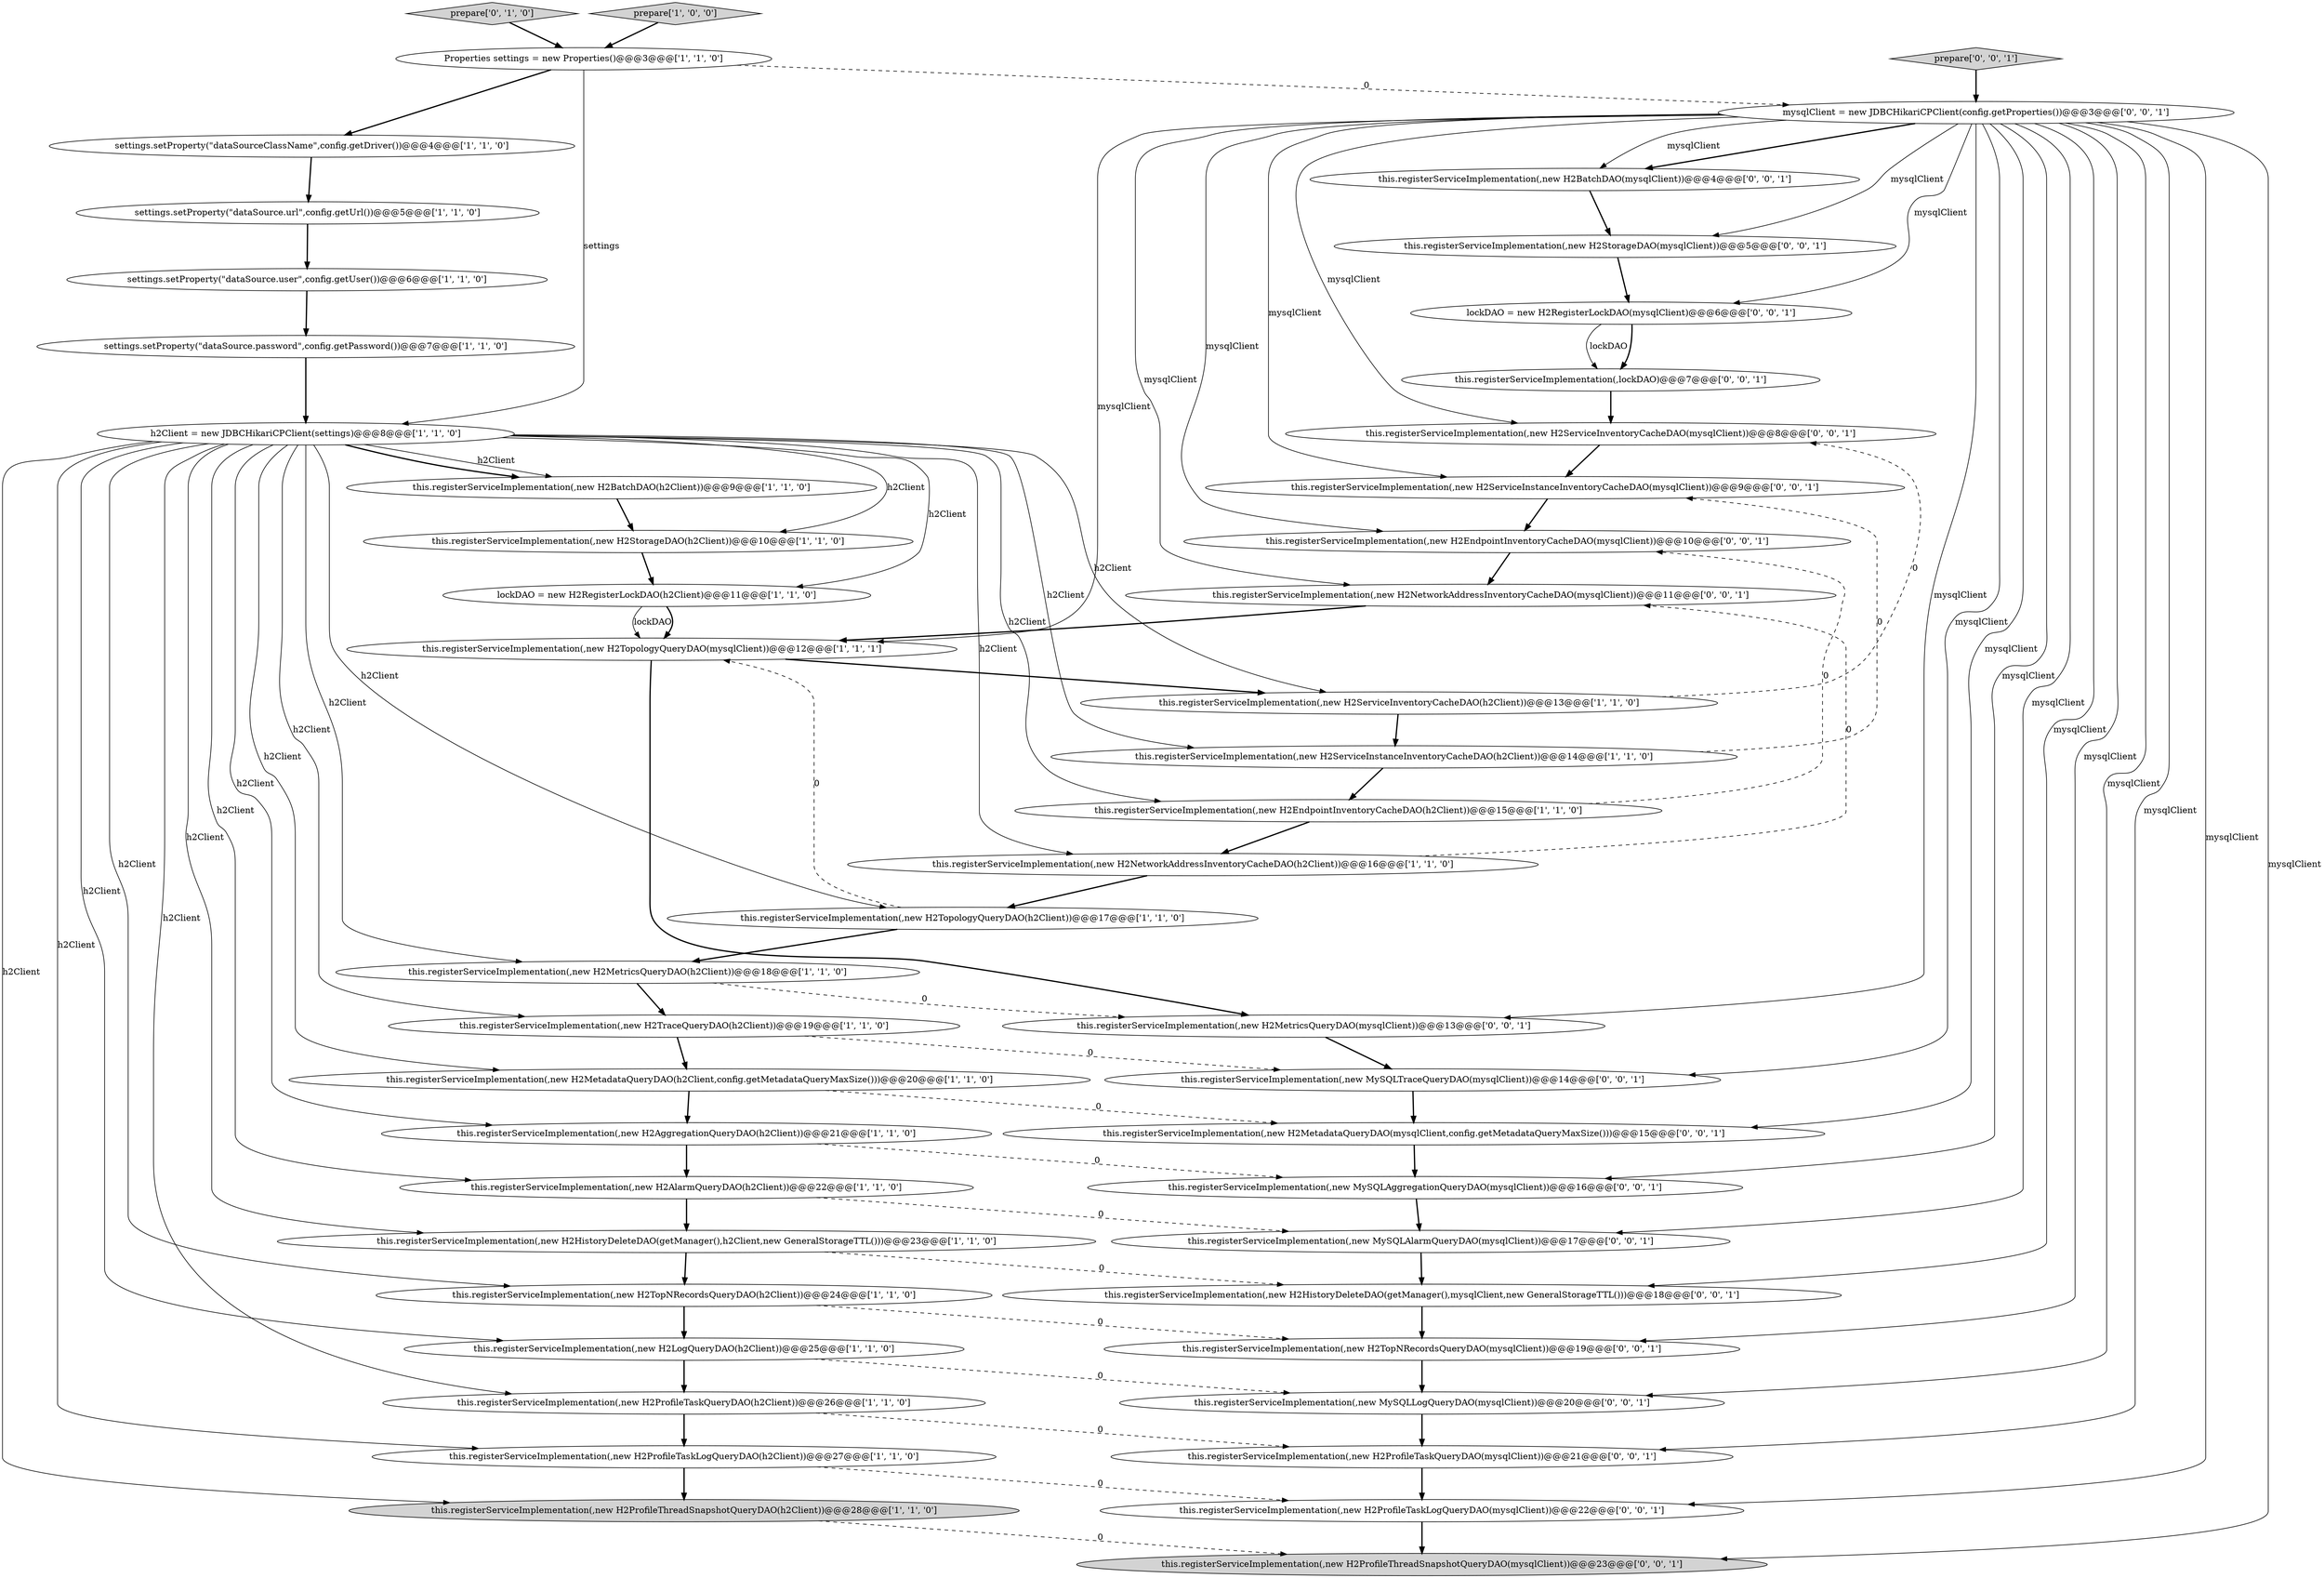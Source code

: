 digraph {
41 [style = filled, label = "this.registerServiceImplementation(,new MySQLAlarmQueryDAO(mysqlClient))@@@17@@@['0', '0', '1']", fillcolor = white, shape = ellipse image = "AAA0AAABBB3BBB"];
35 [style = filled, label = "prepare['0', '0', '1']", fillcolor = lightgray, shape = diamond image = "AAA0AAABBB3BBB"];
36 [style = filled, label = "this.registerServiceImplementation(,new H2StorageDAO(mysqlClient))@@@5@@@['0', '0', '1']", fillcolor = white, shape = ellipse image = "AAA0AAABBB3BBB"];
23 [style = filled, label = "this.registerServiceImplementation(,new H2StorageDAO(h2Client))@@@10@@@['1', '1', '0']", fillcolor = white, shape = ellipse image = "AAA0AAABBB1BBB"];
39 [style = filled, label = "this.registerServiceImplementation(,new H2MetadataQueryDAO(mysqlClient,config.getMetadataQueryMaxSize()))@@@15@@@['0', '0', '1']", fillcolor = white, shape = ellipse image = "AAA0AAABBB3BBB"];
42 [style = filled, label = "this.registerServiceImplementation(,new H2HistoryDeleteDAO(getManager(),mysqlClient,new GeneralStorageTTL()))@@@18@@@['0', '0', '1']", fillcolor = white, shape = ellipse image = "AAA0AAABBB3BBB"];
32 [style = filled, label = "this.registerServiceImplementation(,new H2MetricsQueryDAO(mysqlClient))@@@13@@@['0', '0', '1']", fillcolor = white, shape = ellipse image = "AAA0AAABBB3BBB"];
33 [style = filled, label = "this.registerServiceImplementation(,new H2EndpointInventoryCacheDAO(mysqlClient))@@@10@@@['0', '0', '1']", fillcolor = white, shape = ellipse image = "AAA0AAABBB3BBB"];
48 [style = filled, label = "this.registerServiceImplementation(,lockDAO)@@@7@@@['0', '0', '1']", fillcolor = white, shape = ellipse image = "AAA0AAABBB3BBB"];
2 [style = filled, label = "this.registerServiceImplementation(,new H2AlarmQueryDAO(h2Client))@@@22@@@['1', '1', '0']", fillcolor = white, shape = ellipse image = "AAA0AAABBB1BBB"];
13 [style = filled, label = "this.registerServiceImplementation(,new H2ServiceInventoryCacheDAO(h2Client))@@@13@@@['1', '1', '0']", fillcolor = white, shape = ellipse image = "AAA0AAABBB1BBB"];
15 [style = filled, label = "settings.setProperty(\"dataSource.url\",config.getUrl())@@@5@@@['1', '1', '0']", fillcolor = white, shape = ellipse image = "AAA0AAABBB1BBB"];
37 [style = filled, label = "this.registerServiceImplementation(,new H2NetworkAddressInventoryCacheDAO(mysqlClient))@@@11@@@['0', '0', '1']", fillcolor = white, shape = ellipse image = "AAA0AAABBB3BBB"];
28 [style = filled, label = "this.registerServiceImplementation(,new H2ServiceInventoryCacheDAO(mysqlClient))@@@8@@@['0', '0', '1']", fillcolor = white, shape = ellipse image = "AAA0AAABBB3BBB"];
29 [style = filled, label = "this.registerServiceImplementation(,new MySQLTraceQueryDAO(mysqlClient))@@@14@@@['0', '0', '1']", fillcolor = white, shape = ellipse image = "AAA0AAABBB3BBB"];
38 [style = filled, label = "mysqlClient = new JDBCHikariCPClient(config.getProperties())@@@3@@@['0', '0', '1']", fillcolor = white, shape = ellipse image = "AAA0AAABBB3BBB"];
43 [style = filled, label = "this.registerServiceImplementation(,new H2TopNRecordsQueryDAO(mysqlClient))@@@19@@@['0', '0', '1']", fillcolor = white, shape = ellipse image = "AAA0AAABBB3BBB"];
46 [style = filled, label = "this.registerServiceImplementation(,new MySQLLogQueryDAO(mysqlClient))@@@20@@@['0', '0', '1']", fillcolor = white, shape = ellipse image = "AAA0AAABBB3BBB"];
10 [style = filled, label = "this.registerServiceImplementation(,new H2TopologyQueryDAO(h2Client))@@@17@@@['1', '1', '0']", fillcolor = white, shape = ellipse image = "AAA0AAABBB1BBB"];
7 [style = filled, label = "this.registerServiceImplementation(,new H2ProfileThreadSnapshotQueryDAO(h2Client))@@@28@@@['1', '1', '0']", fillcolor = lightgray, shape = ellipse image = "AAA0AAABBB1BBB"];
25 [style = filled, label = "this.registerServiceImplementation(,new H2TraceQueryDAO(h2Client))@@@19@@@['1', '1', '0']", fillcolor = white, shape = ellipse image = "AAA0AAABBB1BBB"];
6 [style = filled, label = "this.registerServiceImplementation(,new H2TopNRecordsQueryDAO(h2Client))@@@24@@@['1', '1', '0']", fillcolor = white, shape = ellipse image = "AAA0AAABBB1BBB"];
12 [style = filled, label = "this.registerServiceImplementation(,new H2ServiceInstanceInventoryCacheDAO(h2Client))@@@14@@@['1', '1', '0']", fillcolor = white, shape = ellipse image = "AAA0AAABBB1BBB"];
40 [style = filled, label = "this.registerServiceImplementation(,new H2ServiceInstanceInventoryCacheDAO(mysqlClient))@@@9@@@['0', '0', '1']", fillcolor = white, shape = ellipse image = "AAA0AAABBB3BBB"];
24 [style = filled, label = "this.registerServiceImplementation(,new H2TopologyQueryDAO(mysqlClient))@@@12@@@['1', '1', '1']", fillcolor = white, shape = ellipse image = "AAA0AAABBB1BBB"];
30 [style = filled, label = "lockDAO = new H2RegisterLockDAO(mysqlClient)@@@6@@@['0', '0', '1']", fillcolor = white, shape = ellipse image = "AAA0AAABBB3BBB"];
4 [style = filled, label = "this.registerServiceImplementation(,new H2ProfileTaskQueryDAO(h2Client))@@@26@@@['1', '1', '0']", fillcolor = white, shape = ellipse image = "AAA0AAABBB1BBB"];
27 [style = filled, label = "prepare['0', '1', '0']", fillcolor = lightgray, shape = diamond image = "AAA0AAABBB2BBB"];
17 [style = filled, label = "h2Client = new JDBCHikariCPClient(settings)@@@8@@@['1', '1', '0']", fillcolor = white, shape = ellipse image = "AAA0AAABBB1BBB"];
3 [style = filled, label = "Properties settings = new Properties()@@@3@@@['1', '1', '0']", fillcolor = white, shape = ellipse image = "AAA0AAABBB1BBB"];
19 [style = filled, label = "this.registerServiceImplementation(,new H2ProfileTaskLogQueryDAO(h2Client))@@@27@@@['1', '1', '0']", fillcolor = white, shape = ellipse image = "AAA0AAABBB1BBB"];
5 [style = filled, label = "this.registerServiceImplementation(,new H2AggregationQueryDAO(h2Client))@@@21@@@['1', '1', '0']", fillcolor = white, shape = ellipse image = "AAA0AAABBB1BBB"];
22 [style = filled, label = "prepare['1', '0', '0']", fillcolor = lightgray, shape = diamond image = "AAA0AAABBB1BBB"];
11 [style = filled, label = "this.registerServiceImplementation(,new H2BatchDAO(h2Client))@@@9@@@['1', '1', '0']", fillcolor = white, shape = ellipse image = "AAA0AAABBB1BBB"];
9 [style = filled, label = "settings.setProperty(\"dataSource.user\",config.getUser())@@@6@@@['1', '1', '0']", fillcolor = white, shape = ellipse image = "AAA0AAABBB1BBB"];
31 [style = filled, label = "this.registerServiceImplementation(,new H2BatchDAO(mysqlClient))@@@4@@@['0', '0', '1']", fillcolor = white, shape = ellipse image = "AAA0AAABBB3BBB"];
44 [style = filled, label = "this.registerServiceImplementation(,new MySQLAggregationQueryDAO(mysqlClient))@@@16@@@['0', '0', '1']", fillcolor = white, shape = ellipse image = "AAA0AAABBB3BBB"];
26 [style = filled, label = "this.registerServiceImplementation(,new H2EndpointInventoryCacheDAO(h2Client))@@@15@@@['1', '1', '0']", fillcolor = white, shape = ellipse image = "AAA0AAABBB1BBB"];
8 [style = filled, label = "this.registerServiceImplementation(,new H2NetworkAddressInventoryCacheDAO(h2Client))@@@16@@@['1', '1', '0']", fillcolor = white, shape = ellipse image = "AAA0AAABBB1BBB"];
45 [style = filled, label = "this.registerServiceImplementation(,new H2ProfileTaskQueryDAO(mysqlClient))@@@21@@@['0', '0', '1']", fillcolor = white, shape = ellipse image = "AAA0AAABBB3BBB"];
0 [style = filled, label = "this.registerServiceImplementation(,new H2MetadataQueryDAO(h2Client,config.getMetadataQueryMaxSize()))@@@20@@@['1', '1', '0']", fillcolor = white, shape = ellipse image = "AAA0AAABBB1BBB"];
14 [style = filled, label = "settings.setProperty(\"dataSource.password\",config.getPassword())@@@7@@@['1', '1', '0']", fillcolor = white, shape = ellipse image = "AAA0AAABBB1BBB"];
21 [style = filled, label = "this.registerServiceImplementation(,new H2HistoryDeleteDAO(getManager(),h2Client,new GeneralStorageTTL()))@@@23@@@['1', '1', '0']", fillcolor = white, shape = ellipse image = "AAA0AAABBB1BBB"];
18 [style = filled, label = "this.registerServiceImplementation(,new H2MetricsQueryDAO(h2Client))@@@18@@@['1', '1', '0']", fillcolor = white, shape = ellipse image = "AAA0AAABBB1BBB"];
20 [style = filled, label = "lockDAO = new H2RegisterLockDAO(h2Client)@@@11@@@['1', '1', '0']", fillcolor = white, shape = ellipse image = "AAA0AAABBB1BBB"];
16 [style = filled, label = "this.registerServiceImplementation(,new H2LogQueryDAO(h2Client))@@@25@@@['1', '1', '0']", fillcolor = white, shape = ellipse image = "AAA0AAABBB1BBB"];
34 [style = filled, label = "this.registerServiceImplementation(,new H2ProfileTaskLogQueryDAO(mysqlClient))@@@22@@@['0', '0', '1']", fillcolor = white, shape = ellipse image = "AAA0AAABBB3BBB"];
47 [style = filled, label = "this.registerServiceImplementation(,new H2ProfileThreadSnapshotQueryDAO(mysqlClient))@@@23@@@['0', '0', '1']", fillcolor = lightgray, shape = ellipse image = "AAA0AAABBB3BBB"];
1 [style = filled, label = "settings.setProperty(\"dataSourceClassName\",config.getDriver())@@@4@@@['1', '1', '0']", fillcolor = white, shape = ellipse image = "AAA0AAABBB1BBB"];
8->10 [style = bold, label=""];
17->5 [style = solid, label="h2Client"];
38->42 [style = solid, label="mysqlClient"];
17->12 [style = solid, label="h2Client"];
17->19 [style = solid, label="h2Client"];
17->2 [style = solid, label="h2Client"];
24->32 [style = bold, label=""];
17->11 [style = solid, label="h2Client"];
17->23 [style = solid, label="h2Client"];
14->17 [style = bold, label=""];
38->24 [style = solid, label="mysqlClient"];
38->31 [style = bold, label=""];
17->18 [style = solid, label="h2Client"];
19->34 [style = dashed, label="0"];
38->44 [style = solid, label="mysqlClient"];
17->16 [style = solid, label="h2Client"];
9->14 [style = bold, label=""];
2->41 [style = dashed, label="0"];
35->38 [style = bold, label=""];
10->24 [style = dashed, label="0"];
18->32 [style = dashed, label="0"];
17->7 [style = solid, label="h2Client"];
29->39 [style = bold, label=""];
34->47 [style = bold, label=""];
3->38 [style = dashed, label="0"];
4->19 [style = bold, label=""];
26->33 [style = dashed, label="0"];
38->45 [style = solid, label="mysqlClient"];
17->13 [style = solid, label="h2Client"];
38->29 [style = solid, label="mysqlClient"];
43->46 [style = bold, label=""];
38->47 [style = solid, label="mysqlClient"];
17->8 [style = solid, label="h2Client"];
13->28 [style = dashed, label="0"];
36->30 [style = bold, label=""];
13->12 [style = bold, label=""];
15->9 [style = bold, label=""];
2->21 [style = bold, label=""];
44->41 [style = bold, label=""];
38->40 [style = solid, label="mysqlClient"];
18->25 [style = bold, label=""];
48->28 [style = bold, label=""];
38->31 [style = solid, label="mysqlClient"];
17->25 [style = solid, label="h2Client"];
24->13 [style = bold, label=""];
25->0 [style = bold, label=""];
10->18 [style = bold, label=""];
38->43 [style = solid, label="mysqlClient"];
23->20 [style = bold, label=""];
37->24 [style = bold, label=""];
17->26 [style = solid, label="h2Client"];
3->1 [style = bold, label=""];
17->6 [style = solid, label="h2Client"];
31->36 [style = bold, label=""];
26->8 [style = bold, label=""];
21->42 [style = dashed, label="0"];
38->34 [style = solid, label="mysqlClient"];
4->45 [style = dashed, label="0"];
40->33 [style = bold, label=""];
20->24 [style = solid, label="lockDAO"];
38->33 [style = solid, label="mysqlClient"];
17->10 [style = solid, label="h2Client"];
17->0 [style = solid, label="h2Client"];
38->30 [style = solid, label="mysqlClient"];
30->48 [style = solid, label="lockDAO"];
16->4 [style = bold, label=""];
33->37 [style = bold, label=""];
38->46 [style = solid, label="mysqlClient"];
0->5 [style = bold, label=""];
7->47 [style = dashed, label="0"];
5->44 [style = dashed, label="0"];
8->37 [style = dashed, label="0"];
28->40 [style = bold, label=""];
42->43 [style = bold, label=""];
38->36 [style = solid, label="mysqlClient"];
39->44 [style = bold, label=""];
38->37 [style = solid, label="mysqlClient"];
21->6 [style = bold, label=""];
6->43 [style = dashed, label="0"];
1->15 [style = bold, label=""];
27->3 [style = bold, label=""];
38->28 [style = solid, label="mysqlClient"];
12->26 [style = bold, label=""];
38->32 [style = solid, label="mysqlClient"];
0->39 [style = dashed, label="0"];
38->41 [style = solid, label="mysqlClient"];
3->17 [style = solid, label="settings"];
17->21 [style = solid, label="h2Client"];
17->11 [style = bold, label=""];
16->46 [style = dashed, label="0"];
32->29 [style = bold, label=""];
22->3 [style = bold, label=""];
5->2 [style = bold, label=""];
12->40 [style = dashed, label="0"];
38->39 [style = solid, label="mysqlClient"];
6->16 [style = bold, label=""];
25->29 [style = dashed, label="0"];
46->45 [style = bold, label=""];
30->48 [style = bold, label=""];
20->24 [style = bold, label=""];
17->4 [style = solid, label="h2Client"];
17->20 [style = solid, label="h2Client"];
11->23 [style = bold, label=""];
19->7 [style = bold, label=""];
45->34 [style = bold, label=""];
41->42 [style = bold, label=""];
}
